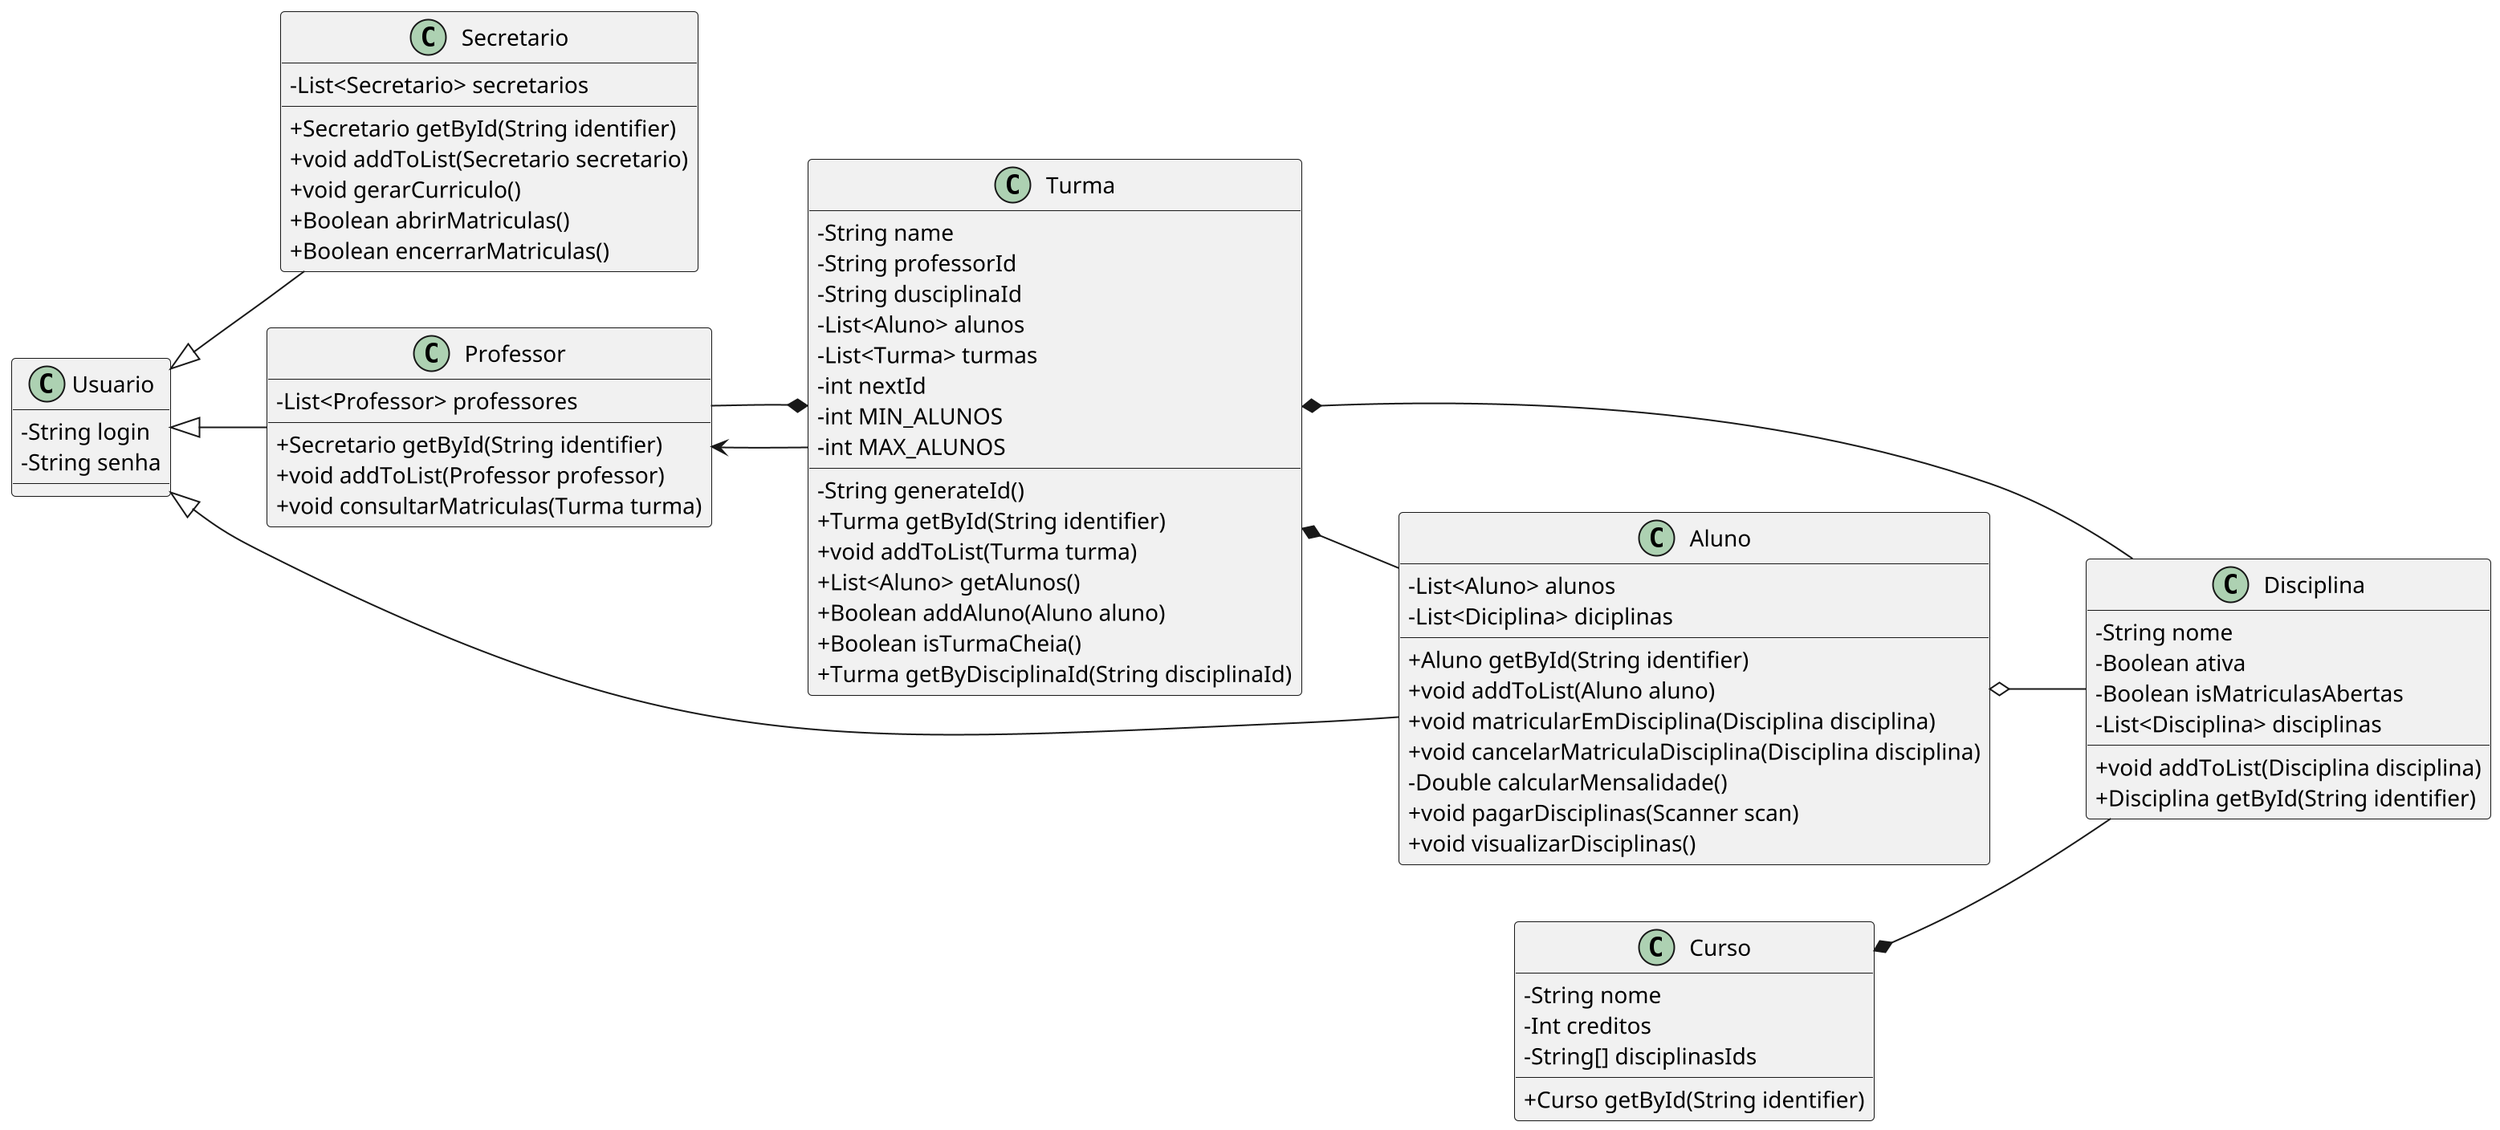 @startuml Diagrama de classe universidade
scale 2
left to right direction 

skinparam ClassAttributeIconSize 0
class Usuario{
    -String login
    -String senha
}

class Secretario{
    -List<Secretario> secretarios
    +Secretario getById(String identifier)
    +void addToList(Secretario secretario)
    +void gerarCurriculo()
    +Boolean abrirMatriculas()
    +Boolean encerrarMatriculas()
}


class Professor{
    -List<Professor> professores
    +Secretario getById(String identifier)
    +void addToList(Professor professor)
    +void consultarMatriculas(Turma turma)
}

class Aluno{
    -List<Aluno> alunos
    -List<Diciplina> diciplinas
    +Aluno getById(String identifier)
    +void addToList(Aluno aluno)
    +void matricularEmDisciplina(Disciplina disciplina)
    +void cancelarMatriculaDisciplina(Disciplina disciplina)
    -Double calcularMensalidade()
    +void pagarDisciplinas(Scanner scan)
    +void visualizarDisciplinas()

}

class Curso{
    -String nome
    -Int creditos
    -String[] disciplinasIds
    +Curso getById(String identifier)
}

class Disciplina{
    -String nome
    -Boolean ativa
    -Boolean isMatriculasAbertas
    -List<Disciplina> disciplinas
    +void addToList(Disciplina disciplina)
    +Disciplina getById(String identifier)
}

class Turma{
    -String name
    -String professorId
    -String dusciplinaId
    -List<Aluno> alunos
    -List<Turma> turmas
    -int nextId
    -int MIN_ALUNOS
    -int MAX_ALUNOS
    -String generateId()
    +Turma getById(String identifier)
    +void addToList(Turma turma)
    +List<Aluno> getAlunos()
    +Boolean addAluno(Aluno aluno)
    +Boolean isTurmaCheia()
    +Turma getByDisciplinaId(String disciplinaId)
}

Usuario <|-- Secretario

Usuario <|-- Professor

Usuario <|-- Aluno

Curso *-- Disciplina

Turma *-- Disciplina

Turma *-- Professor

Turma *-- Aluno

Professor <-- Turma

Aluno o-- Disciplina

@enduml